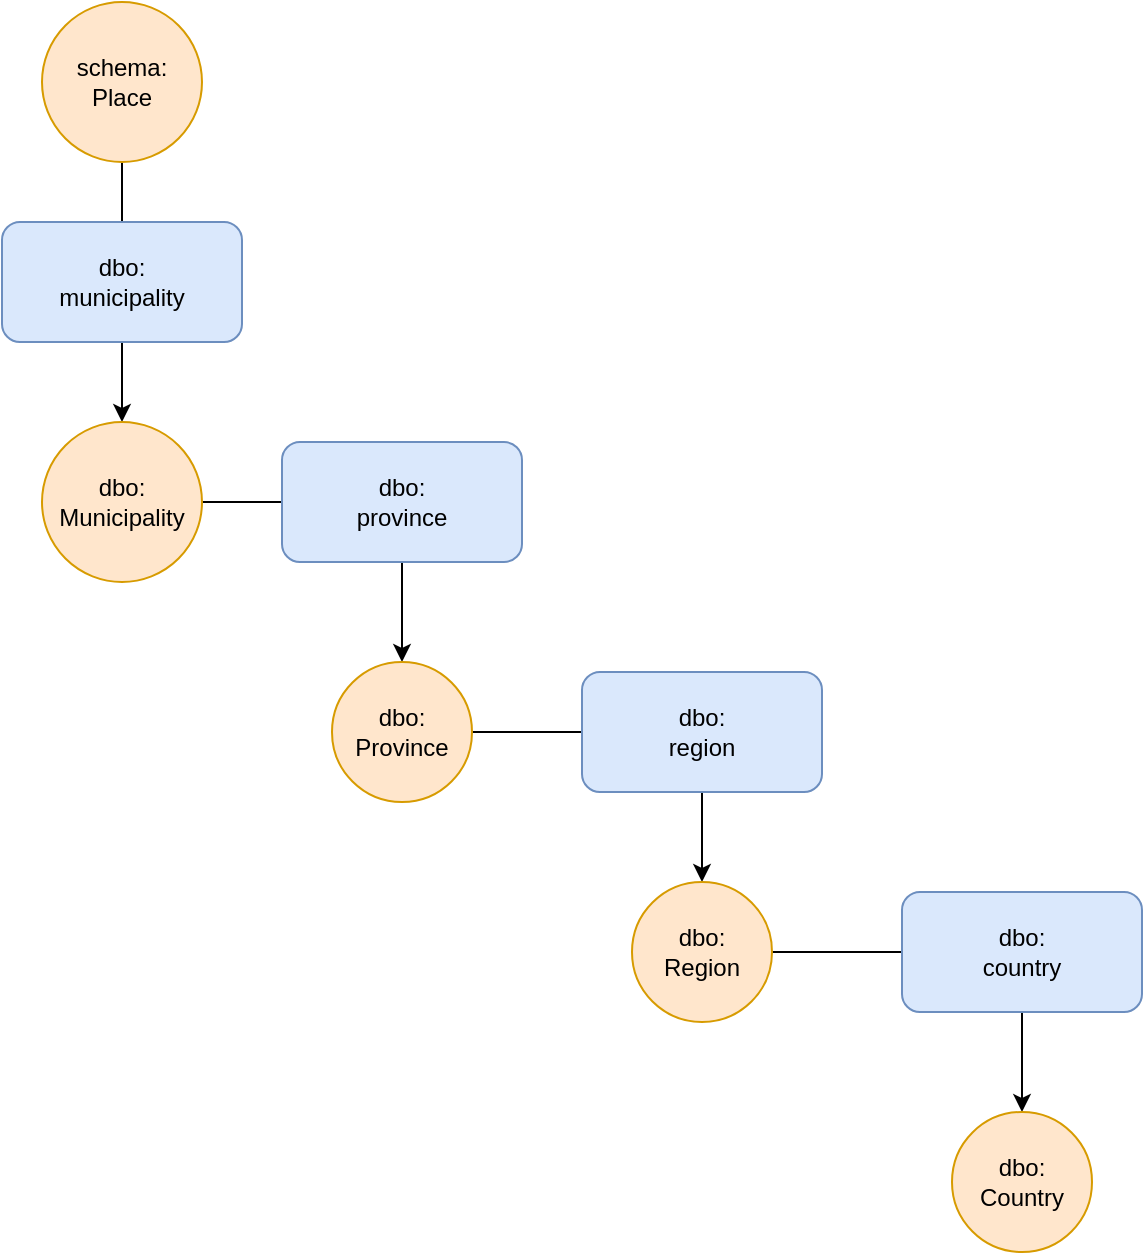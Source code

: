 <mxfile version="20.0.0" type="github">
  <diagram id="R2lEEEUBdFMjLlhIrx00" name="Page-1">
    <mxGraphModel dx="1234" dy="800" grid="1" gridSize="10" guides="1" tooltips="1" connect="1" arrows="1" fold="1" page="1" pageScale="1" pageWidth="850" pageHeight="1100" math="0" shadow="0" extFonts="Permanent Marker^https://fonts.googleapis.com/css?family=Permanent+Marker">
      <root>
        <mxCell id="0" />
        <mxCell id="1" parent="0" />
        <mxCell id="H7VptXutc-k0U8hvnvOZ-3" value="" style="edgeStyle=orthogonalEdgeStyle;rounded=0;orthogonalLoop=1;jettySize=auto;html=1;endArrow=none;endFill=0;" parent="1" source="H7VptXutc-k0U8hvnvOZ-1" target="H7VptXutc-k0U8hvnvOZ-2" edge="1">
          <mxGeometry relative="1" as="geometry" />
        </mxCell>
        <UserObject label="schema:&lt;br&gt;Place" link="https://schema.org/Place" linkTarget="_blank" id="H7VptXutc-k0U8hvnvOZ-1">
          <mxCell style="ellipse;whiteSpace=wrap;html=1;aspect=fixed;fillColor=#ffe6cc;strokeColor=#d79b00;" parent="1" vertex="1">
            <mxGeometry x="130" y="200" width="80" height="80" as="geometry" />
          </mxCell>
        </UserObject>
        <mxCell id="H7VptXutc-k0U8hvnvOZ-5" style="edgeStyle=orthogonalEdgeStyle;rounded=0;orthogonalLoop=1;jettySize=auto;html=1;exitX=0.5;exitY=1;exitDx=0;exitDy=0;entryX=0.5;entryY=0;entryDx=0;entryDy=0;" parent="1" source="H7VptXutc-k0U8hvnvOZ-2" target="H7VptXutc-k0U8hvnvOZ-4" edge="1">
          <mxGeometry relative="1" as="geometry" />
        </mxCell>
        <UserObject label="dbo:&lt;br&gt;municipality" link="https://dbpedia.org/ontology/municipality" linkTarget="_blank" id="H7VptXutc-k0U8hvnvOZ-2">
          <mxCell style="rounded=1;whiteSpace=wrap;html=1;fillColor=#dae8fc;strokeColor=#6c8ebf;" parent="1" vertex="1">
            <mxGeometry x="110" y="310" width="120" height="60" as="geometry" />
          </mxCell>
        </UserObject>
        <mxCell id="HsRKVlLNMrJj7ceox4T_-3" style="edgeStyle=orthogonalEdgeStyle;rounded=0;orthogonalLoop=1;jettySize=auto;html=1;endArrow=none;endFill=0;" edge="1" parent="1" source="H7VptXutc-k0U8hvnvOZ-4" target="HsRKVlLNMrJj7ceox4T_-1">
          <mxGeometry relative="1" as="geometry">
            <Array as="points">
              <mxPoint x="290" y="450" />
            </Array>
          </mxGeometry>
        </mxCell>
        <UserObject label="dbo:&lt;br&gt;Municipality" link="https://dbpedia.org/ontology/Municipality" linkTarget="_blank" id="H7VptXutc-k0U8hvnvOZ-4">
          <mxCell style="ellipse;whiteSpace=wrap;html=1;aspect=fixed;fillColor=#ffe6cc;strokeColor=#d79b00;" parent="1" vertex="1">
            <mxGeometry x="130" y="410" width="80" height="80" as="geometry" />
          </mxCell>
        </UserObject>
        <mxCell id="HsRKVlLNMrJj7ceox4T_-7" style="edgeStyle=orthogonalEdgeStyle;orthogonalLoop=1;jettySize=auto;html=1;exitX=0.5;exitY=1;exitDx=0;exitDy=0;endArrow=classic;endFill=1;rounded=0;" edge="1" parent="1" source="HsRKVlLNMrJj7ceox4T_-1" target="HsRKVlLNMrJj7ceox4T_-2">
          <mxGeometry relative="1" as="geometry" />
        </mxCell>
        <UserObject label="dbo:&lt;br&gt;province" link="https://dbpedia.org/ontology/province" linkTarget="_blank" id="HsRKVlLNMrJj7ceox4T_-1">
          <mxCell style="rounded=1;whiteSpace=wrap;html=1;fillColor=#dae8fc;strokeColor=#6c8ebf;" vertex="1" parent="1">
            <mxGeometry x="250" y="420" width="120" height="60" as="geometry" />
          </mxCell>
        </UserObject>
        <mxCell id="HsRKVlLNMrJj7ceox4T_-9" style="edgeStyle=orthogonalEdgeStyle;rounded=0;orthogonalLoop=1;jettySize=auto;html=1;exitX=1;exitY=0.5;exitDx=0;exitDy=0;endArrow=none;endFill=0;" edge="1" parent="1" source="HsRKVlLNMrJj7ceox4T_-2" target="HsRKVlLNMrJj7ceox4T_-8">
          <mxGeometry relative="1" as="geometry" />
        </mxCell>
        <UserObject label="dbo:&lt;br&gt;Province" link="https://dbpedia.org/ontology/Province" linkTarget="_blank" id="HsRKVlLNMrJj7ceox4T_-2">
          <mxCell style="ellipse;whiteSpace=wrap;html=1;aspect=fixed;fillColor=#ffe6cc;strokeColor=#d79b00;" vertex="1" parent="1">
            <mxGeometry x="275" y="530" width="70" height="70" as="geometry" />
          </mxCell>
        </UserObject>
        <mxCell id="HsRKVlLNMrJj7ceox4T_-12" style="edgeStyle=orthogonalEdgeStyle;rounded=0;orthogonalLoop=1;jettySize=auto;html=1;exitX=0.5;exitY=1;exitDx=0;exitDy=0;endArrow=classic;endFill=1;" edge="1" parent="1" source="HsRKVlLNMrJj7ceox4T_-8" target="HsRKVlLNMrJj7ceox4T_-11">
          <mxGeometry relative="1" as="geometry">
            <mxPoint x="460" y="610" as="targetPoint" />
          </mxGeometry>
        </mxCell>
        <UserObject label="dbo:&lt;br&gt;region" link="https://dbpedia.org/ontology/region" linkTarget="_blank" id="HsRKVlLNMrJj7ceox4T_-8">
          <mxCell style="rounded=1;whiteSpace=wrap;html=1;fillColor=#dae8fc;strokeColor=#6c8ebf;" vertex="1" parent="1">
            <mxGeometry x="400" y="535" width="120" height="60" as="geometry" />
          </mxCell>
        </UserObject>
        <mxCell id="HsRKVlLNMrJj7ceox4T_-18" style="edgeStyle=orthogonalEdgeStyle;rounded=0;orthogonalLoop=1;jettySize=auto;html=1;exitX=1;exitY=0.5;exitDx=0;exitDy=0;endArrow=none;endFill=0;" edge="1" parent="1" source="HsRKVlLNMrJj7ceox4T_-11" target="HsRKVlLNMrJj7ceox4T_-14">
          <mxGeometry relative="1" as="geometry" />
        </mxCell>
        <UserObject label="dbo:&lt;br&gt;Region" link="https://dbpedia.org/ontology/Region" linkTarget="_blank" id="HsRKVlLNMrJj7ceox4T_-11">
          <mxCell style="ellipse;whiteSpace=wrap;html=1;aspect=fixed;fillColor=#ffe6cc;strokeColor=#d79b00;" vertex="1" parent="1">
            <mxGeometry x="425" y="640" width="70" height="70" as="geometry" />
          </mxCell>
        </UserObject>
        <mxCell id="HsRKVlLNMrJj7ceox4T_-13" style="edgeStyle=orthogonalEdgeStyle;rounded=0;orthogonalLoop=1;jettySize=auto;html=1;exitX=0.5;exitY=1;exitDx=0;exitDy=0;endArrow=classic;endFill=1;" edge="1" parent="1" source="HsRKVlLNMrJj7ceox4T_-14" target="HsRKVlLNMrJj7ceox4T_-15">
          <mxGeometry relative="1" as="geometry">
            <mxPoint x="620" y="725" as="targetPoint" />
          </mxGeometry>
        </mxCell>
        <UserObject label="dbo:&lt;br&gt;country" link="https://dbpedia.org/ontology/country" linkTarget="_blank" id="HsRKVlLNMrJj7ceox4T_-14">
          <mxCell style="rounded=1;whiteSpace=wrap;html=1;fillColor=#dae8fc;strokeColor=#6c8ebf;" vertex="1" parent="1">
            <mxGeometry x="560" y="645" width="120" height="60" as="geometry" />
          </mxCell>
        </UserObject>
        <UserObject label="dbo:&lt;br&gt;Country" link="https://dbpedia.org/ontology/Country" linkTarget="_blank" id="HsRKVlLNMrJj7ceox4T_-15">
          <mxCell style="ellipse;whiteSpace=wrap;html=1;aspect=fixed;fillColor=#ffe6cc;strokeColor=#d79b00;" vertex="1" parent="1">
            <mxGeometry x="585" y="755" width="70" height="70" as="geometry" />
          </mxCell>
        </UserObject>
      </root>
    </mxGraphModel>
  </diagram>
</mxfile>
